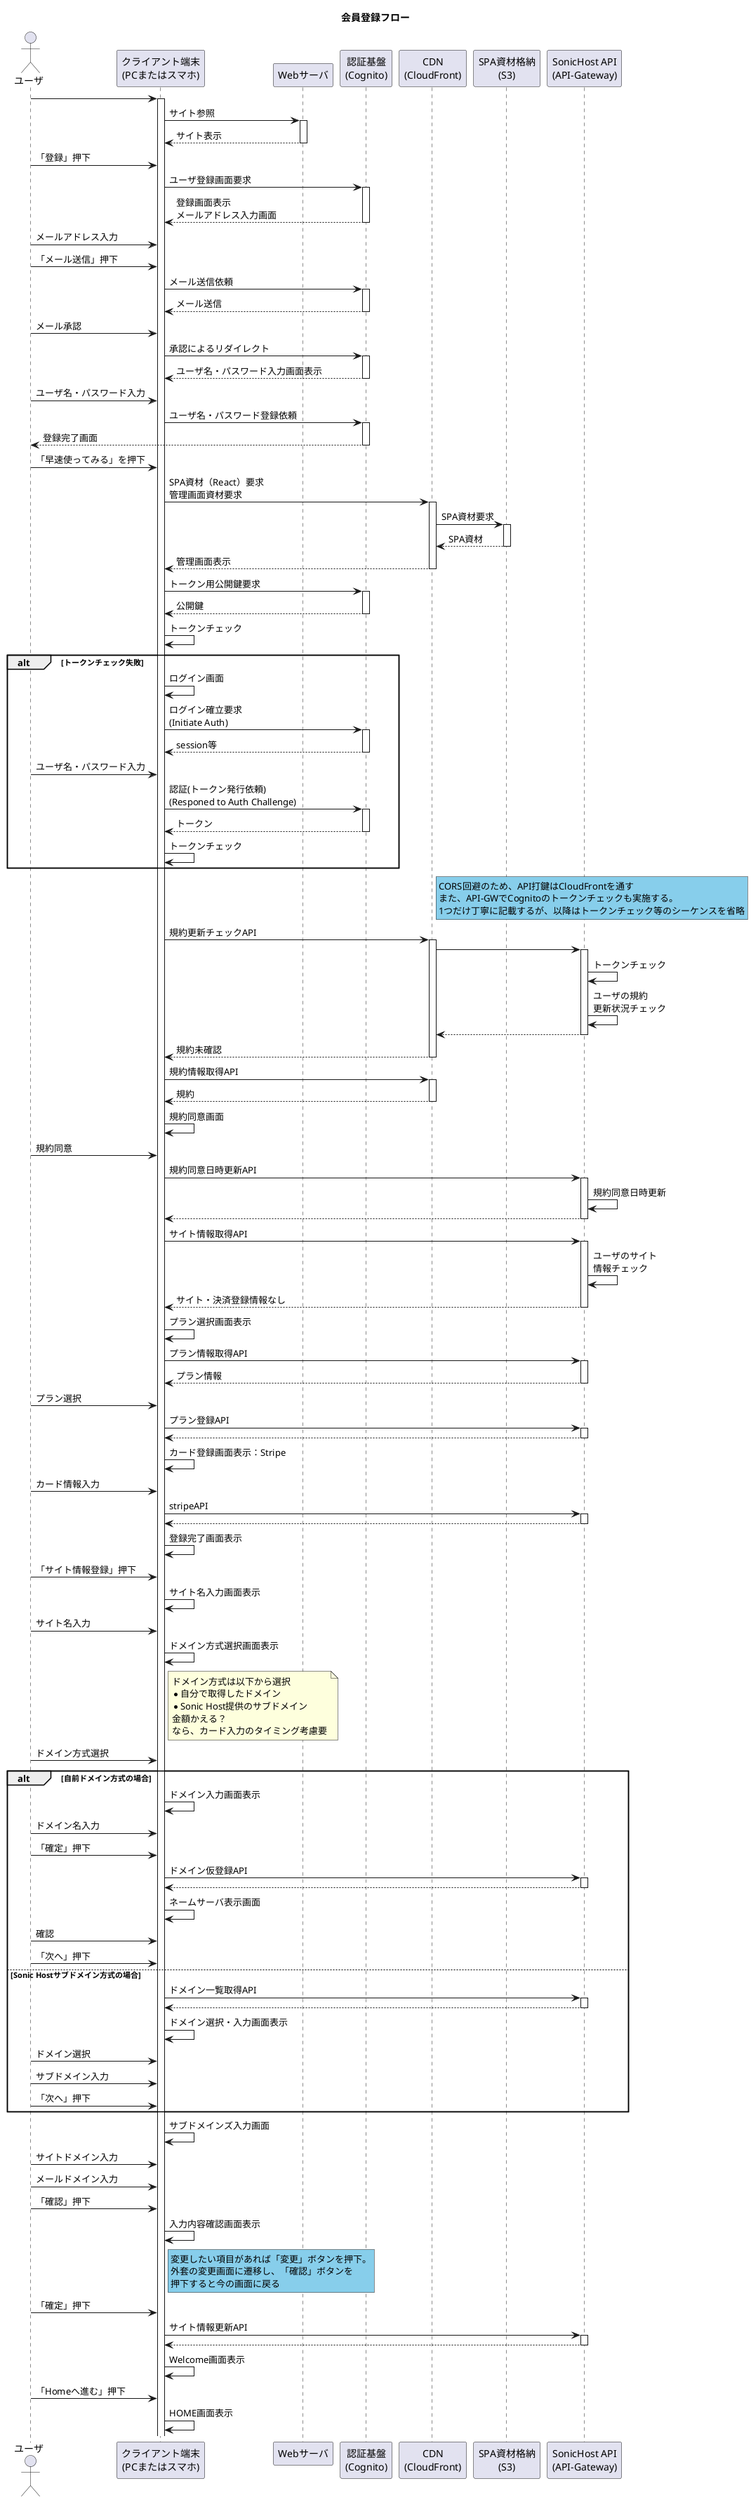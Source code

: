 @startuml  会員登録フロー
title 会員登録フロー

' アクター定義
actor "ユーザ" as user
participant "クライアント端末\n(PCまたはスマホ)" as device
participant "Webサーバ" as site
participant "認証基盤\n(Cognito)" as cognito
participant "CDN\n(CloudFront)" as cdn
participant "SPA資材格納\n(S3)" as spa
participant "SonicHost API\n(API-Gateway)" as api


' シーケンス
' Webサイト編
user -> device ++ :
device -> site ++ : サイト参照
device <-- site -- : サイト表示
user -> device : 「登録」押下

' Cognito登録編（ユーザ登録）
device -> cognito ++ : ユーザ登録画面要求
device <-- cognito -- : 登録画面表示\nメールアドレス入力画面
user -> device : メールアドレス入力
user -> device : 「メール送信」押下
device -> cognito ++ : メール送信依頼
device <-- cognito -- : メール送信
user -> device : メール承認
device -> cognito ++ : 承認によるリダイレクト
device <-- cognito -- : ユーザ名・パスワード入力画面表示
user -> device :ユーザ名・パスワード入力
device -> cognito ++ : ユーザ名・パスワード登録依頼
user <-- cognito -- : 登録完了画面
user -> device : 「早速使ってみる」を押下

' 管理画面取得編
device -> cdn ++ : SPA資材（React）要求\n管理画面資材要求 
cdn -> spa ++ : SPA資材要求
cdn <-- spa -- : SPA資材
device <-- cdn -- : 管理画面表示
device -> cognito ++ : トークン用公開鍵要求
device <-- cognito -- : 公開鍵
device -> device : トークンチェック
alt トークンチェック失敗
    device -> device : ログイン画面
    device -> cognito ++ : ログイン確立要求\n(Initiate Auth)
    device <-- cognito -- : session等
    user -> device : ユーザ名・パスワード入力
    device -> cognito ++ : 認証(トークン発行依頼)\n(Responed to Auth Challenge)
    device <-- cognito -- : トークン
    device -> device : トークンチェック
end

' APIとのやりとり編
rnote right of cdn #SkyBlue
    CORS回避のため、API打鍵はCloudFrontを通す
    また、API-GWでCognitoのトークンチェックも実施する。
    1つだけ丁寧に記載するが、以降はトークンチェック等のシーケンスを省略
end note
device -> cdn ++ : 規約更新チェックAPI
cdn -> api ++ 
api -> api : トークンチェック
api -> api : ユーザの規約\n更新状況チェック
cdn <-- api --
device <-- cdn -- : 規約未確認
device -> cdn ++ : 規約情報取得API
device <-- cdn -- : 規約
device -> device : 規約同意画面
user -> device : 規約同意
device -> api ++ : 規約同意日時更新API
api -> api : 規約同意日時更新
device <-- api -- 
device -> api ++ : サイト情報取得API
api -> api : ユーザのサイト\n情報チェック
device <-- api -- : サイト・決済登録情報なし

device -> device : プラン選択画面表示
device -> api ++ : プラン情報取得API
device <-- api -- : プラン情報
user -> device : プラン選択
device -> api ++ : プラン登録API
device <-- api -- 
device -> device : カード登録画面表示：Stripe
user -> device : カード情報入力
device -> api ++ : stripeAPI
device <-- api -- 
device -> device : 登録完了画面表示
user -> device : 「サイト情報登録」押下
device -> device : サイト名入力画面表示
user -> device : サイト名入力
device -> device : ドメイン方式選択画面表示
note right of device 
    ドメイン方式は以下から選択
    * 自分で取得したドメイン
    * Sonic Host提供のサブドメイン
    金額かえる？
    なら、カード入力のタイミング考慮要
end note
user -> device : ドメイン方式選択
alt 自前ドメイン方式の場合
    device -> device :ドメイン入力画面表示
    user -> device : ドメイン名入力
    user -> device : 「確定」押下
    device -> api ++ : ドメイン仮登録API
    device <-- api -- 
    device -> device : ネームサーバ表示画面
    user -> device : 確認
    user -> device : 「次へ」押下
else Sonic Hostサブドメイン方式の場合
    device -> api ++ : ドメイン一覧取得API
    device <-- api -- 
    device -> device : ドメイン選択・入力画面表示
    user -> device : ドメイン選択
    user -> device : サブドメイン入力
    user -> device : 「次へ」押下
end 
device -> device : サブドメインズ入力画面
user -> device : サイトドメイン入力
user -> device : メールドメイン入力
user -> device : 「確認」押下
device -> device : 入力内容確認画面表示
rnote right of device #SkyBlue
    変更したい項目があれば「変更」ボタンを押下。
    外套の変更画面に遷移し、「確認」ボタンを
    押下すると今の画面に戻る
end note
user -> device : 「確定」押下
device -> api ++ : サイト情報更新API
device <-- api -- 
device -> device : Welcome画面表示
user -> device : 「Homeへ進む」押下
device -> device : HOME画面表示

@enduml